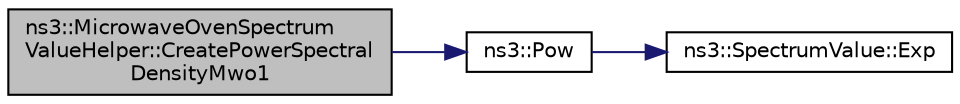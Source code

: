 digraph "ns3::MicrowaveOvenSpectrumValueHelper::CreatePowerSpectralDensityMwo1"
{
  edge [fontname="Helvetica",fontsize="10",labelfontname="Helvetica",labelfontsize="10"];
  node [fontname="Helvetica",fontsize="10",shape=record];
  rankdir="LR";
  Node1 [label="ns3::MicrowaveOvenSpectrum\lValueHelper::CreatePowerSpectral\lDensityMwo1",height=0.2,width=0.4,color="black", fillcolor="grey75", style="filled", fontcolor="black"];
  Node1 -> Node2 [color="midnightblue",fontsize="10",style="solid"];
  Node2 [label="ns3::Pow",height=0.2,width=0.4,color="black", fillcolor="white", style="filled",URL="$d7/d2e/namespacens3.html#a3133a629dbd335c8151508cc8b1046f5"];
  Node2 -> Node3 [color="midnightblue",fontsize="10",style="solid"];
  Node3 [label="ns3::SpectrumValue::Exp",height=0.2,width=0.4,color="black", fillcolor="white", style="filled",URL="$d5/d6e/classns3_1_1SpectrumValue.html#a4accdd357593a5a5b17c69b3350916c9"];
}
